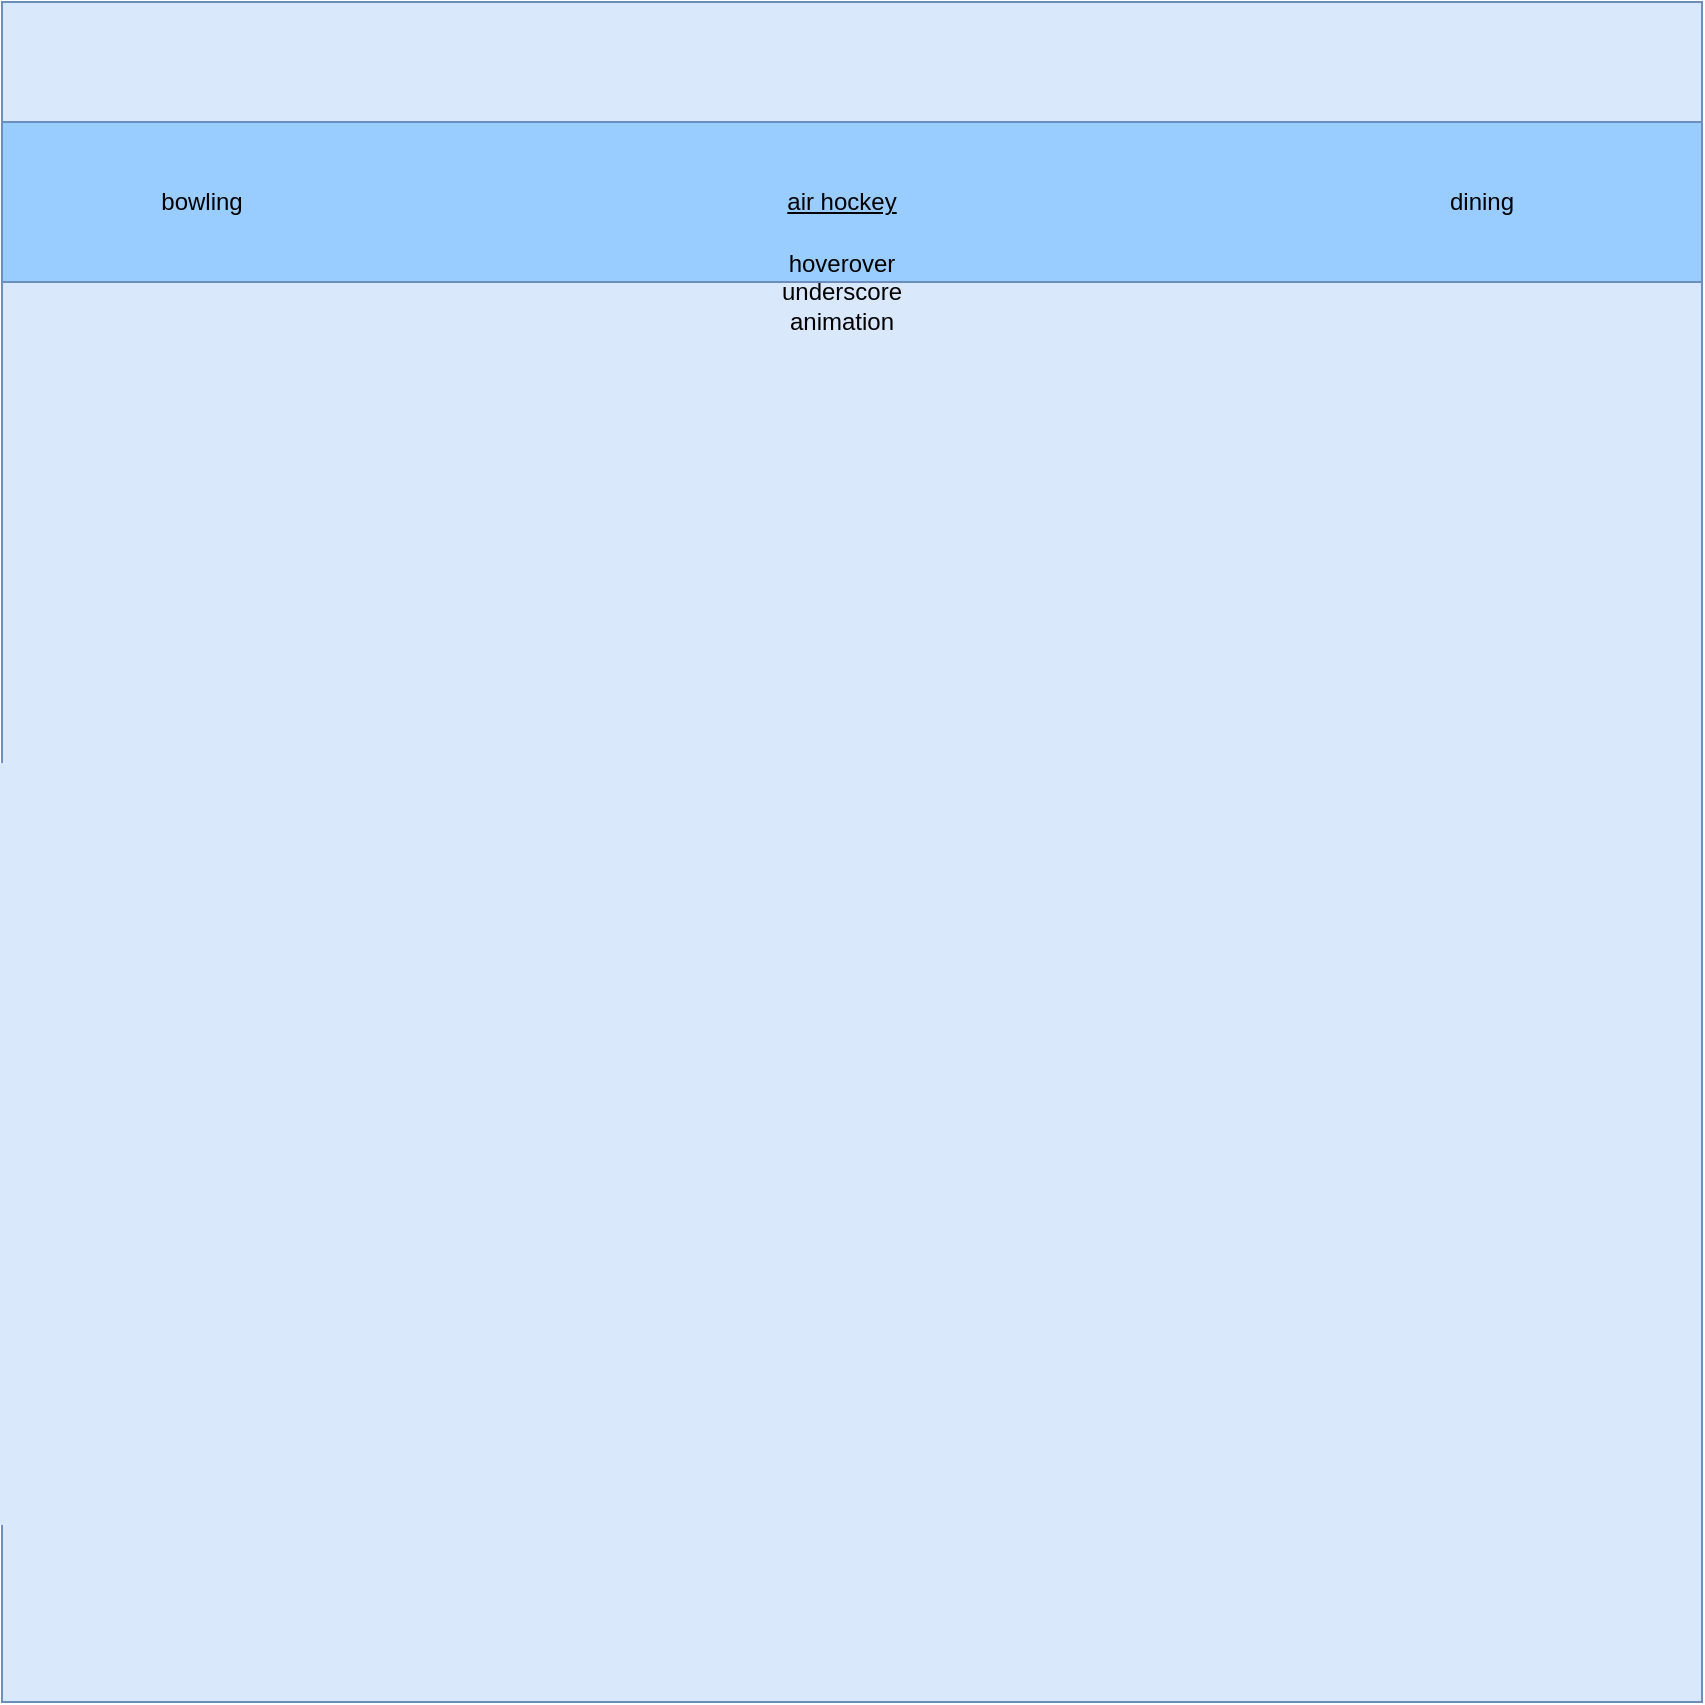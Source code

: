 <mxfile version="20.3.6" type="device"><diagram id="yXQy9-JGwhagh9k716N5" name="Page-1"><mxGraphModel dx="1038" dy="579" grid="1" gridSize="10" guides="1" tooltips="1" connect="1" arrows="1" fold="1" page="1" pageScale="1" pageWidth="850" pageHeight="1100" math="0" shadow="0"><root><mxCell id="0"/><mxCell id="1" parent="0"/><mxCell id="NLXDSAkOmhxhbC_e7pLu-24" value="" style="whiteSpace=wrap;html=1;aspect=fixed;strokeColor=#6c8ebf;fillColor=#dae8fc;" parent="1" vertex="1"><mxGeometry width="850" height="850" as="geometry"/></mxCell><mxCell id="NLXDSAkOmhxhbC_e7pLu-14" value="" style="shape=image;html=1;verticalAlign=top;verticalLabelPosition=bottom;labelBackgroundColor=#ffffff;imageAspect=0;aspect=fixed;image=https://cdn4.iconfinder.com/data/icons/sports-outline-24-px/24/Bowling_pin_sport_game_ball_2-128.png;strokeColor=#CCFFE6;" parent="1" vertex="1"><mxGeometry x="180" y="230" width="298" height="298" as="geometry"/></mxCell><mxCell id="NLXDSAkOmhxhbC_e7pLu-17" value="" style="shape=image;html=1;verticalAlign=top;verticalLabelPosition=bottom;labelBackgroundColor=#ffffff;imageAspect=0;aspect=fixed;image=https://cdn1.iconfinder.com/data/icons/hawcons/32/700410-icon-4-bowling-ball-128.png;strokeColor=#CCFFE6;" parent="1" vertex="1"><mxGeometry x="340" y="320" width="268" height="268" as="geometry"/></mxCell><mxCell id="NLXDSAkOmhxhbC_e7pLu-18" value="" style="rounded=0;whiteSpace=wrap;html=1;strokeColor=#6c8ebf;fillColor=#99CCFF;" parent="1" vertex="1"><mxGeometry y="60" width="850" height="80" as="geometry"/></mxCell><mxCell id="NLXDSAkOmhxhbC_e7pLu-21" value="air hockey" style="text;html=1;strokeColor=none;fillColor=none;align=center;verticalAlign=middle;whiteSpace=wrap;rounded=0;fontStyle=4" parent="1" vertex="1"><mxGeometry x="390" y="85" width="60" height="30" as="geometry"/></mxCell><mxCell id="NLXDSAkOmhxhbC_e7pLu-22" value="bowling" style="text;html=1;strokeColor=none;fillColor=none;align=center;verticalAlign=middle;whiteSpace=wrap;rounded=0;" parent="1" vertex="1"><mxGeometry x="70" y="85" width="60" height="30" as="geometry"/></mxCell><mxCell id="NLXDSAkOmhxhbC_e7pLu-23" value="dining" style="text;html=1;strokeColor=none;fillColor=none;align=center;verticalAlign=middle;whiteSpace=wrap;rounded=0;" parent="1" vertex="1"><mxGeometry x="710" y="85" width="60" height="30" as="geometry"/></mxCell><mxCell id="NLXDSAkOmhxhbC_e7pLu-25" value="hoverover underscore animation&lt;br&gt;" style="text;html=1;strokeColor=none;fillColor=none;align=center;verticalAlign=middle;whiteSpace=wrap;rounded=0;" parent="1" vertex="1"><mxGeometry x="390" y="130" width="60" height="30" as="geometry"/></mxCell></root></mxGraphModel></diagram></mxfile>